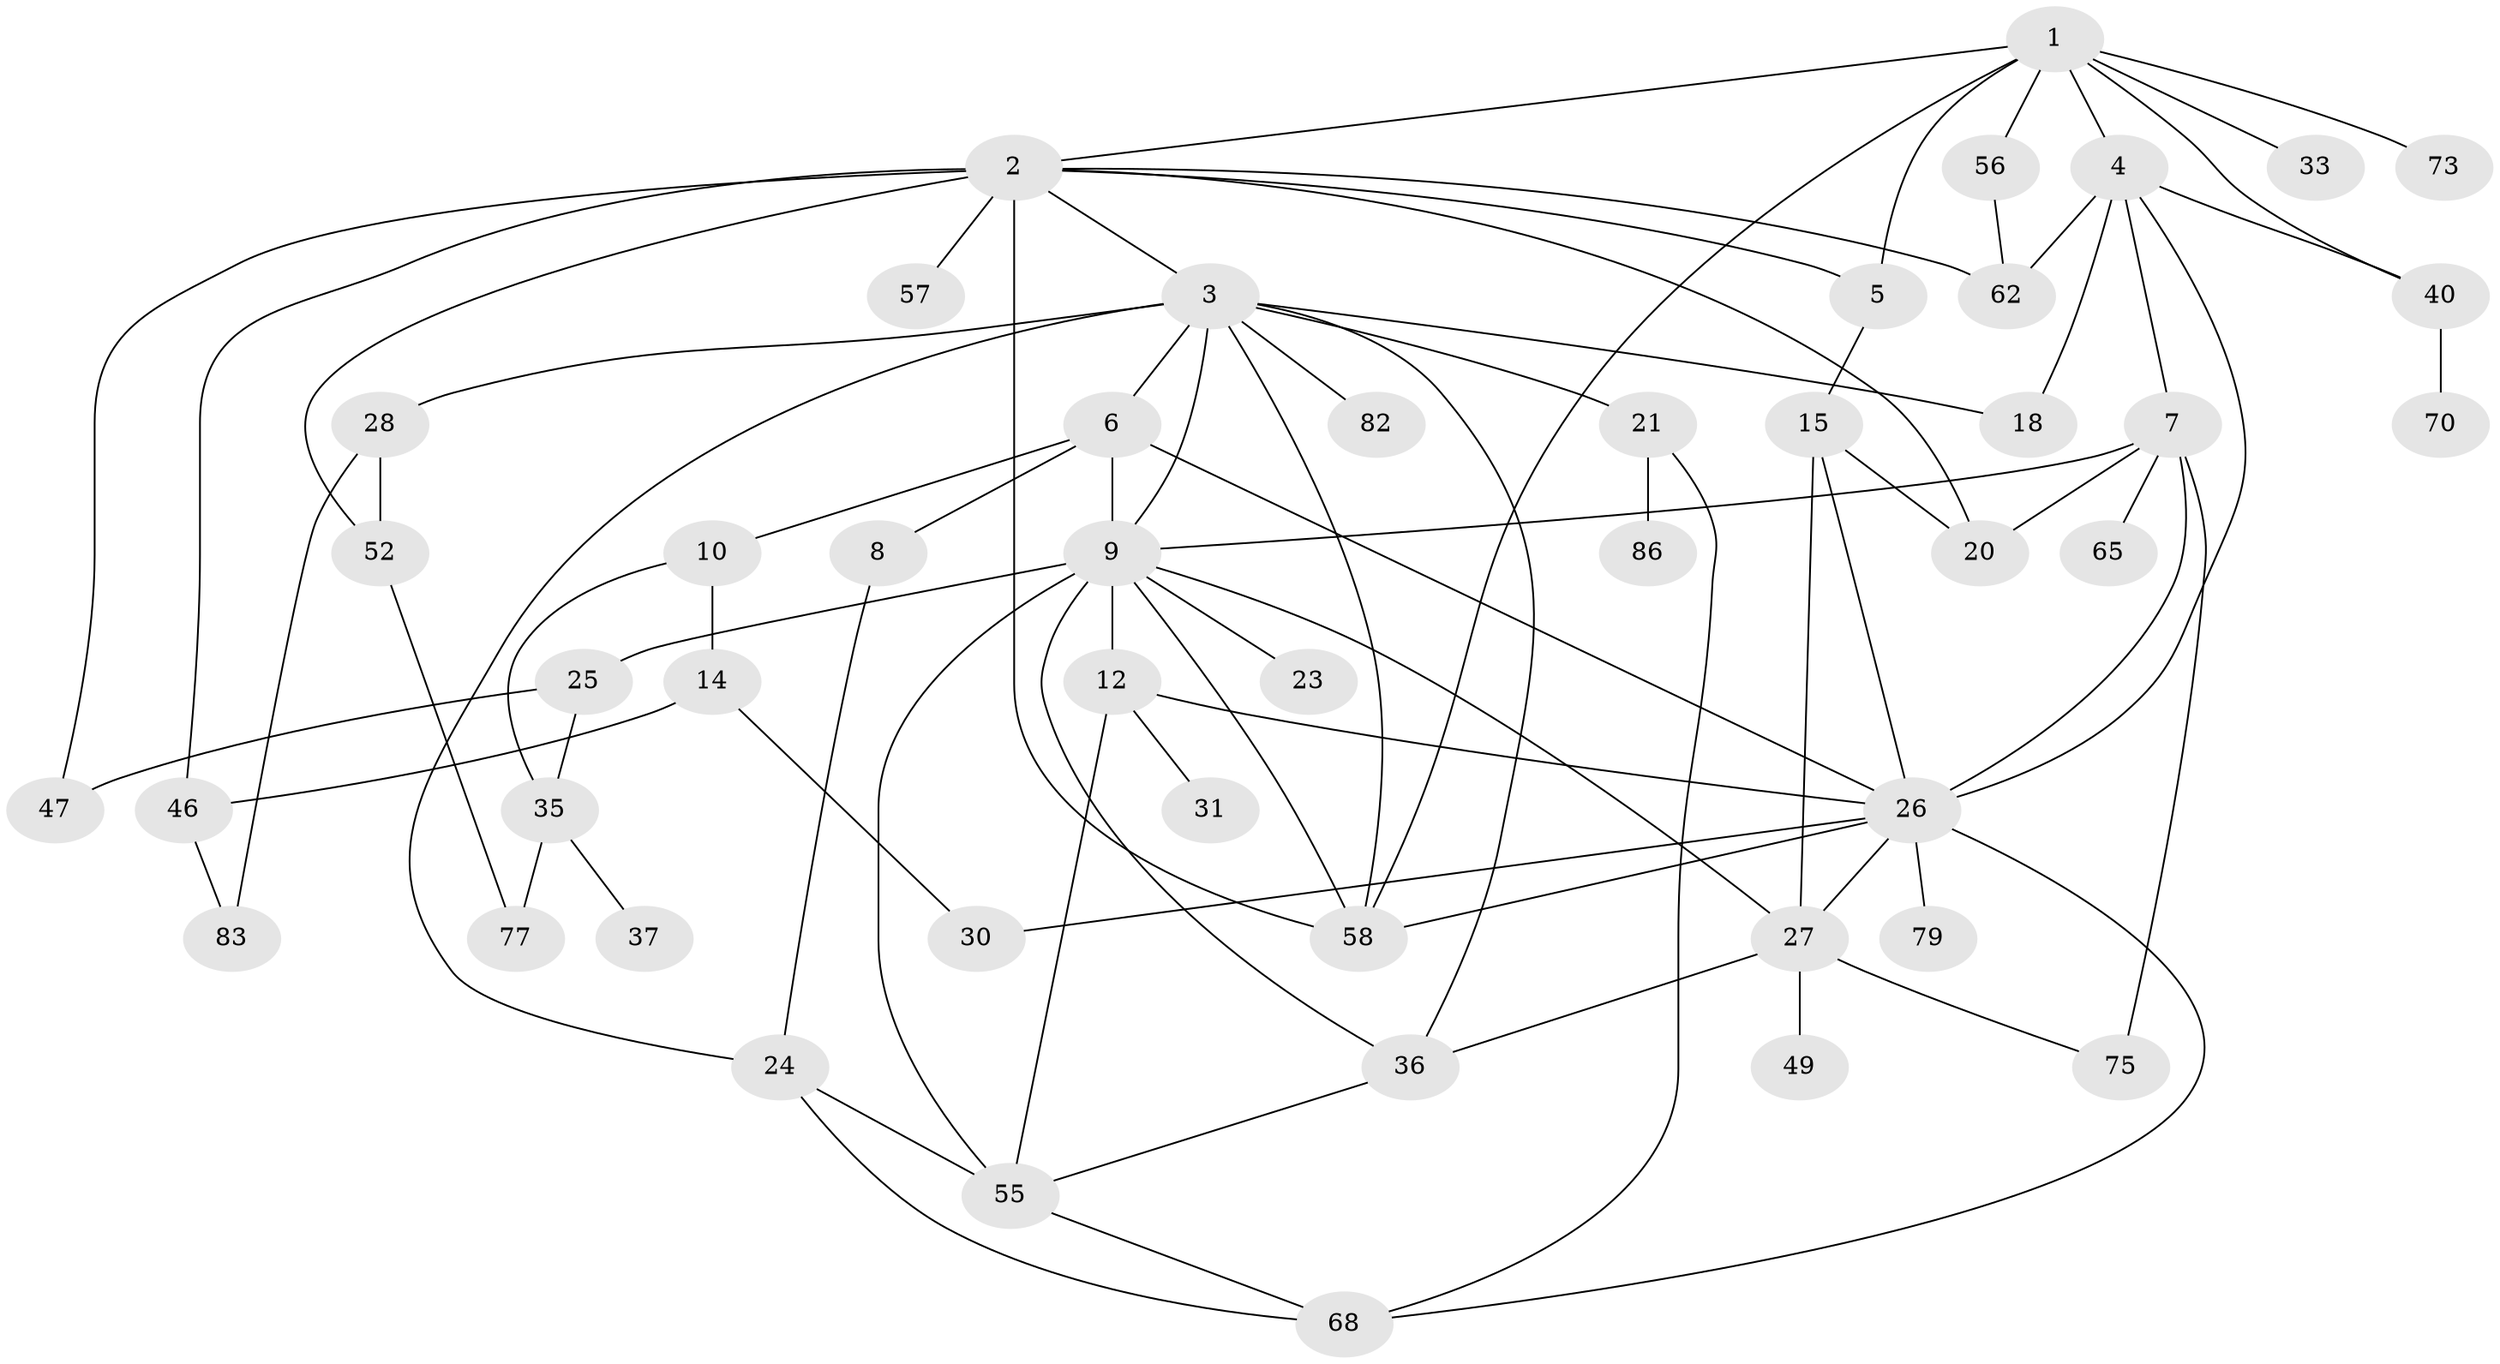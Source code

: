 // original degree distribution, {8: 0.020618556701030927, 7: 0.010309278350515464, 6: 0.041237113402061855, 3: 0.28865979381443296, 5: 0.061855670103092786, 4: 0.12371134020618557, 1: 0.21649484536082475, 2: 0.23711340206185566}
// Generated by graph-tools (version 1.1) at 2025/13/03/09/25 04:13:34]
// undirected, 48 vertices, 83 edges
graph export_dot {
graph [start="1"]
  node [color=gray90,style=filled];
  1;
  2 [super="+13"];
  3 [super="+16+11"];
  4;
  5;
  6;
  7 [super="+19"];
  8 [super="+51"];
  9 [super="+22"];
  10;
  12 [super="+17"];
  14;
  15 [super="+74"];
  18 [super="+93"];
  20 [super="+80+34"];
  21;
  23;
  24;
  25 [super="+71"];
  26 [super="+48+32"];
  27 [super="+39"];
  28 [super="+90+54"];
  30;
  31;
  33 [super="+50+61"];
  35;
  36 [super="+60"];
  37;
  40 [super="+44+42"];
  46 [super="+81+53"];
  47 [super="+63+72"];
  49;
  52 [super="+78"];
  55 [super="+67+59"];
  56;
  57;
  58 [super="+92+66"];
  62;
  65;
  68 [super="+76+89"];
  70;
  73;
  75;
  77;
  79;
  82;
  83;
  86;
  1 -- 2;
  1 -- 4;
  1 -- 5;
  1 -- 33;
  1 -- 56;
  1 -- 58;
  1 -- 73;
  1 -- 40;
  2 -- 3;
  2 -- 52;
  2 -- 5;
  2 -- 46;
  2 -- 58 [weight=2];
  2 -- 20;
  2 -- 57;
  2 -- 62;
  2 -- 47;
  3 -- 6;
  3 -- 24;
  3 -- 82;
  3 -- 18;
  3 -- 58;
  3 -- 28 [weight=2];
  3 -- 21;
  3 -- 9;
  3 -- 36;
  4 -- 7;
  4 -- 18;
  4 -- 40;
  4 -- 62;
  4 -- 26;
  5 -- 15;
  6 -- 8;
  6 -- 10;
  6 -- 9;
  6 -- 26;
  7 -- 9;
  7 -- 65;
  7 -- 75;
  7 -- 26 [weight=2];
  7 -- 20;
  8 -- 24;
  9 -- 12;
  9 -- 23;
  9 -- 27;
  9 -- 36;
  9 -- 55 [weight=2];
  9 -- 25;
  9 -- 58;
  10 -- 14;
  10 -- 35;
  12 -- 26 [weight=2];
  12 -- 31;
  12 -- 55;
  14 -- 30;
  14 -- 46;
  15 -- 20;
  15 -- 27;
  15 -- 26;
  21 -- 86;
  21 -- 68;
  24 -- 68;
  24 -- 55;
  25 -- 47;
  25 -- 35;
  26 -- 68;
  26 -- 79;
  26 -- 58;
  26 -- 27;
  26 -- 30 [weight=2];
  27 -- 49;
  27 -- 75;
  27 -- 36;
  28 -- 83;
  28 -- 52;
  35 -- 37;
  35 -- 77;
  36 -- 55;
  40 -- 70;
  46 -- 83;
  52 -- 77;
  55 -- 68;
  56 -- 62;
}
